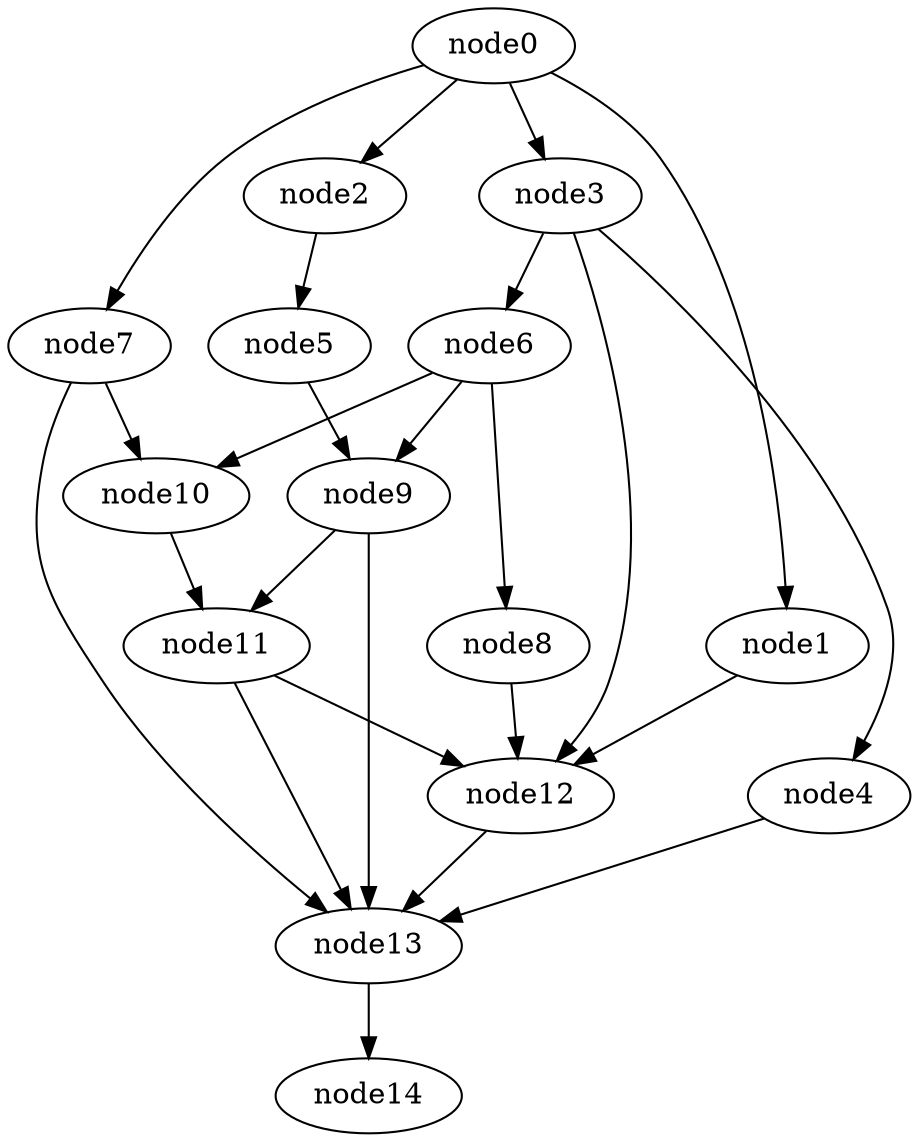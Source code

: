 digraph g{
	node14
	node13 -> node14
	node12 -> node13
	node11 -> node13
	node11 -> node12
	node10 -> node11
	node9 -> node13
	node9 -> node11
	node8 -> node12
	node7 -> node13
	node7 -> node10
	node6 -> node10
	node6 -> node9
	node6 -> node8
	node5 -> node9
	node4 -> node13
	node3 -> node12
	node3 -> node6
	node3 -> node4
	node2 -> node5
	node1 -> node12
	node0 -> node7
	node0 -> node3
	node0 -> node2
	node0 -> node1
}
